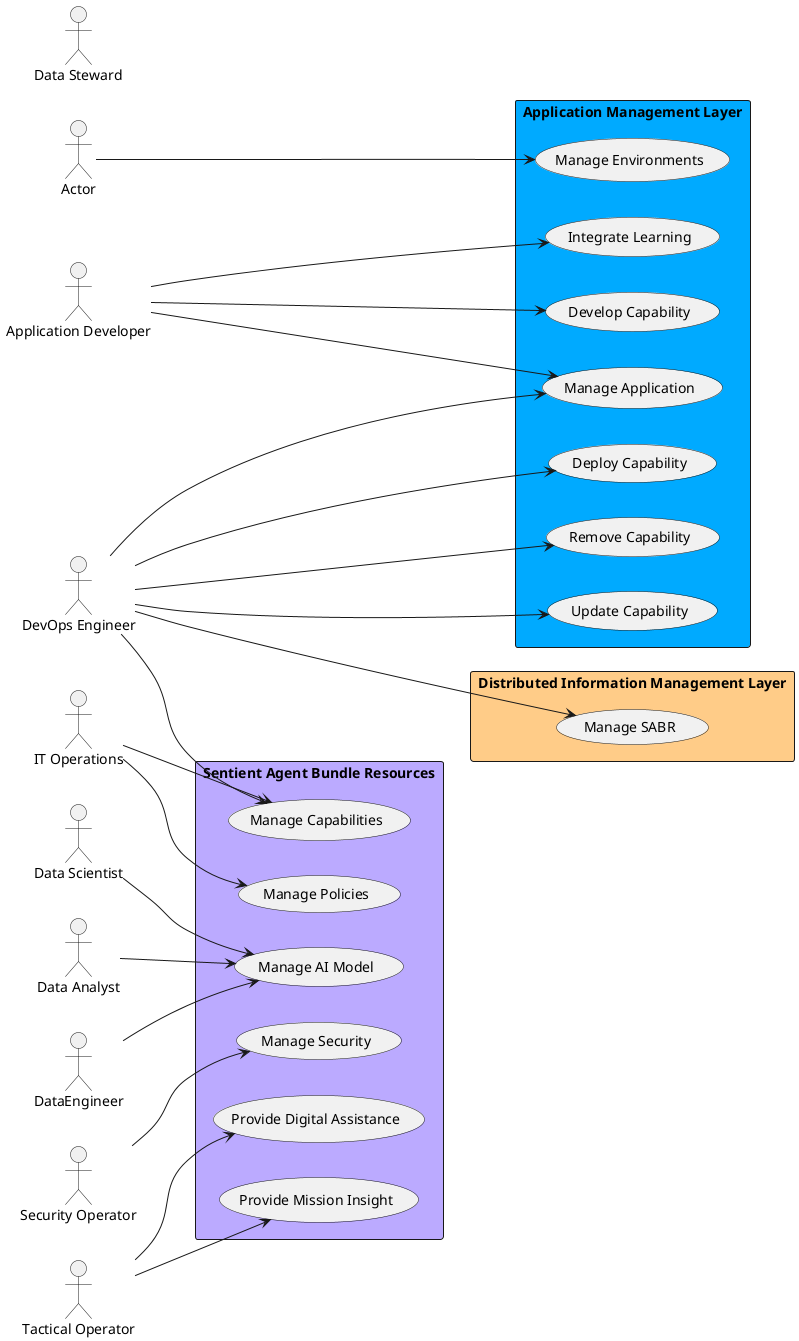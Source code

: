 @startuml

left to right direction

Actor "Actor" as Actor

Actor "Application Developer" as ApplicationDeveloper

Actor "Data Analyst" as DataAnalyst

Actor "DataEngineer" as DataEngineer

Actor "Data Scientist" as DataScientist

Actor "Data Steward" as DataSteward

Actor "DevOps Engineer" as DevOpsEngineer

Actor "IT Operations" as ITOperations

Actor "Security Operator" as SecurityOperator

Actor "Tactical Operator" as TacticalOperator



rectangle "Application Management Layer" as aml  #00aaff {
        usecase "Manage Environments" as ManageEnvironments

        Actor ---> ManageEnvironments


}

rectangle "Application Management Layer" as aml  #00aaff {
        usecase "Integrate Learning" as IntegrateLearning

        ApplicationDeveloper --> IntegrateLearning

    usecase "Manage Application" as ManageApplication

        DevOpsEngineer --> ManageApplication

        ApplicationDeveloper --> ManageApplication


}

rectangle "Application Management Layer" as aml  #00aaff {
        usecase "Develop Capability" as DevelopCapability

        ApplicationDeveloper ---> DevelopCapability

    usecase "Deploy Capability" as DeployCapability

        DevOpsEngineer ---> DeployCapability

    usecase "Remove Capability" as RemoveCapability

        DevOpsEngineer ---> RemoveCapability

    usecase "Update Capability" as UpdateCapability

        DevOpsEngineer ---> UpdateCapability


}

rectangle "Sentient Agent Bundle Resources" as sabr  #bbaaff {
        usecase "Manage AI Model" as ManageAIModel

        DataEngineer --> ManageAIModel

        DataScientist --> ManageAIModel

        DataAnalyst --> ManageAIModel

    usecase "Manage Capabilities" as ManageCapabilities

        DevOpsEngineer --> ManageCapabilities

        ITOperations --> ManageCapabilities

    usecase "Manage Policies" as ManagePolicies

        ITOperations --> ManagePolicies

    usecase "Manage Security" as ManageSecurity

        SecurityOperator --> ManageSecurity

    usecase "Provide Digital Assistance" as ProvideDigitalAssistance

        TacticalOperator --> ProvideDigitalAssistance

    usecase "Provide Mission Insight" as ProvideMissionInsight

        TacticalOperator --> ProvideMissionInsight


}

rectangle "Distributed Information Management Layer" as diml  #ffcc88 {
        usecase "Manage SABR" as ManageSABR

        DevOpsEngineer ---> ManageSABR


}


@enduml
